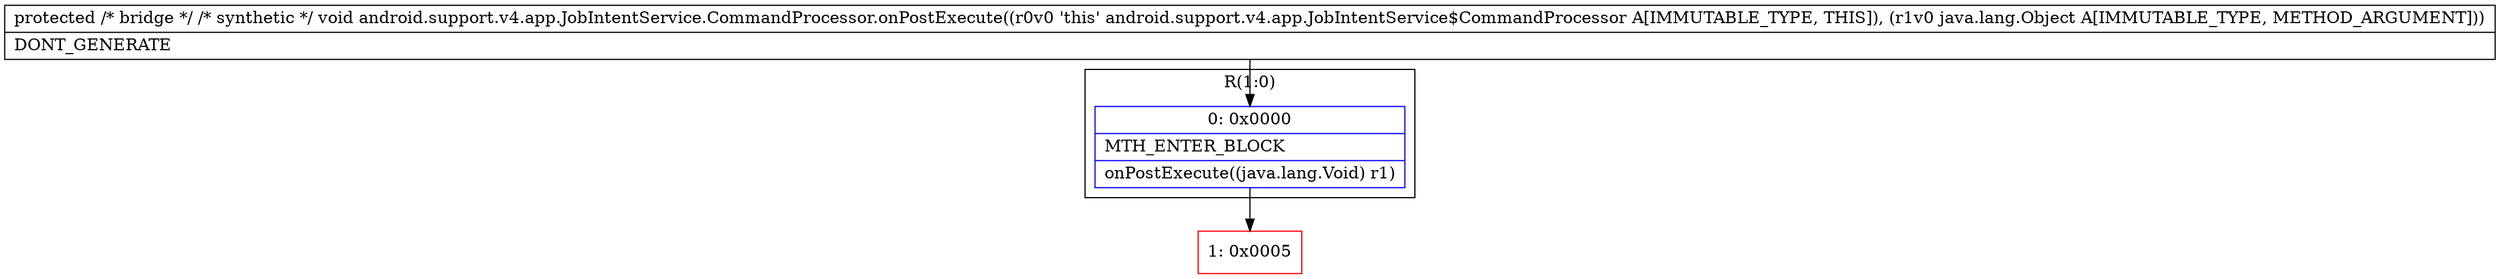 digraph "CFG forandroid.support.v4.app.JobIntentService.CommandProcessor.onPostExecute(Ljava\/lang\/Object;)V" {
subgraph cluster_Region_1048578474 {
label = "R(1:0)";
node [shape=record,color=blue];
Node_0 [shape=record,label="{0\:\ 0x0000|MTH_ENTER_BLOCK\l|onPostExecute((java.lang.Void) r1)\l}"];
}
Node_1 [shape=record,color=red,label="{1\:\ 0x0005}"];
MethodNode[shape=record,label="{protected \/* bridge *\/ \/* synthetic *\/ void android.support.v4.app.JobIntentService.CommandProcessor.onPostExecute((r0v0 'this' android.support.v4.app.JobIntentService$CommandProcessor A[IMMUTABLE_TYPE, THIS]), (r1v0 java.lang.Object A[IMMUTABLE_TYPE, METHOD_ARGUMENT]))  | DONT_GENERATE\l}"];
MethodNode -> Node_0;
Node_0 -> Node_1;
}

